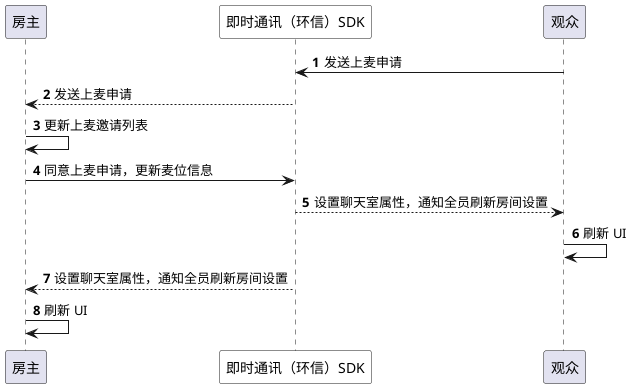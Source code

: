 @startuml
autonumber
participant "房主" as a
participant "即时通讯（环信）SDK" as b #White
participant "观众" as c
c -> b: 发送上麦申请
b --> a: 发送上麦申请
a -> a: 更新上麦邀请列表
a -> b: 同意上麦申请，更新麦位信息
b --> c: 设置聊天室属性，通知全员刷新房间设置
c -> c: 刷新 UI
b --> a: 设置聊天室属性，通知全员刷新房间设置
a -> a: 刷新 UI
@enduml